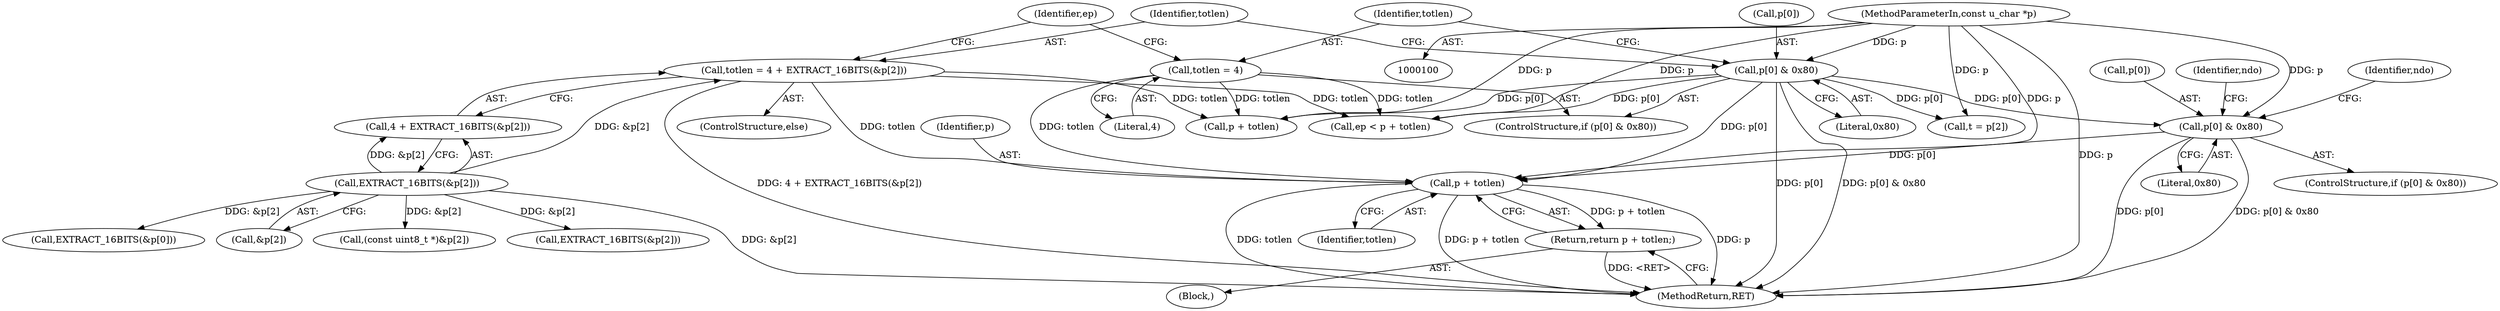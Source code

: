 digraph "0_tcpdump_e0a5a02b0fc1900a69d6c37ed0aab36fb8494e6d@pointer" {
"1000215" [label="(Call,p + totlen)"];
"1000161" [label="(Call,p[0] & 0x80)"];
"1000108" [label="(Call,p[0] & 0x80)"];
"1000102" [label="(MethodParameterIn,const u_char *p)"];
"1000113" [label="(Call,totlen = 4)"];
"1000117" [label="(Call,totlen = 4 + EXTRACT_16BITS(&p[2]))"];
"1000121" [label="(Call,EXTRACT_16BITS(&p[2]))"];
"1000214" [label="(Return,return p + totlen;)"];
"1000122" [label="(Call,&p[2])"];
"1000109" [label="(Call,p[0])"];
"1000117" [label="(Call,totlen = 4 + EXTRACT_16BITS(&p[2]))"];
"1000112" [label="(Literal,0x80)"];
"1000214" [label="(Return,return p + totlen;)"];
"1000178" [label="(Call,(const uint8_t *)&p[2])"];
"1000116" [label="(ControlStructure,else)"];
"1000161" [label="(Call,p[0] & 0x80)"];
"1000119" [label="(Call,4 + EXTRACT_16BITS(&p[2]))"];
"1000216" [label="(Identifier,p)"];
"1000192" [label="(Call,EXTRACT_16BITS(&p[2]))"];
"1000129" [label="(Call,p + totlen)"];
"1000171" [label="(Call,t = p[2])"];
"1000165" [label="(Literal,0x80)"];
"1000115" [label="(Literal,4)"];
"1000118" [label="(Identifier,totlen)"];
"1000189" [label="(Identifier,ndo)"];
"1000104" [label="(Block,)"];
"1000127" [label="(Call,ep < p + totlen)"];
"1000113" [label="(Call,totlen = 4)"];
"1000128" [label="(Identifier,ep)"];
"1000121" [label="(Call,EXTRACT_16BITS(&p[2]))"];
"1000217" [label="(Identifier,totlen)"];
"1000102" [label="(MethodParameterIn,const u_char *p)"];
"1000218" [label="(MethodReturn,RET)"];
"1000215" [label="(Call,p + totlen)"];
"1000162" [label="(Call,p[0])"];
"1000114" [label="(Identifier,totlen)"];
"1000148" [label="(Call,EXTRACT_16BITS(&p[0]))"];
"1000107" [label="(ControlStructure,if (p[0] & 0x80))"];
"1000160" [label="(ControlStructure,if (p[0] & 0x80))"];
"1000169" [label="(Identifier,ndo)"];
"1000108" [label="(Call,p[0] & 0x80)"];
"1000215" -> "1000214"  [label="AST: "];
"1000215" -> "1000217"  [label="CFG: "];
"1000216" -> "1000215"  [label="AST: "];
"1000217" -> "1000215"  [label="AST: "];
"1000214" -> "1000215"  [label="CFG: "];
"1000215" -> "1000218"  [label="DDG: p"];
"1000215" -> "1000218"  [label="DDG: totlen"];
"1000215" -> "1000218"  [label="DDG: p + totlen"];
"1000215" -> "1000214"  [label="DDG: p + totlen"];
"1000161" -> "1000215"  [label="DDG: p[0]"];
"1000102" -> "1000215"  [label="DDG: p"];
"1000108" -> "1000215"  [label="DDG: p[0]"];
"1000113" -> "1000215"  [label="DDG: totlen"];
"1000117" -> "1000215"  [label="DDG: totlen"];
"1000161" -> "1000160"  [label="AST: "];
"1000161" -> "1000165"  [label="CFG: "];
"1000162" -> "1000161"  [label="AST: "];
"1000165" -> "1000161"  [label="AST: "];
"1000169" -> "1000161"  [label="CFG: "];
"1000189" -> "1000161"  [label="CFG: "];
"1000161" -> "1000218"  [label="DDG: p[0]"];
"1000161" -> "1000218"  [label="DDG: p[0] & 0x80"];
"1000108" -> "1000161"  [label="DDG: p[0]"];
"1000102" -> "1000161"  [label="DDG: p"];
"1000108" -> "1000107"  [label="AST: "];
"1000108" -> "1000112"  [label="CFG: "];
"1000109" -> "1000108"  [label="AST: "];
"1000112" -> "1000108"  [label="AST: "];
"1000114" -> "1000108"  [label="CFG: "];
"1000118" -> "1000108"  [label="CFG: "];
"1000108" -> "1000218"  [label="DDG: p[0] & 0x80"];
"1000108" -> "1000218"  [label="DDG: p[0]"];
"1000102" -> "1000108"  [label="DDG: p"];
"1000108" -> "1000127"  [label="DDG: p[0]"];
"1000108" -> "1000129"  [label="DDG: p[0]"];
"1000108" -> "1000171"  [label="DDG: p[0]"];
"1000102" -> "1000100"  [label="AST: "];
"1000102" -> "1000218"  [label="DDG: p"];
"1000102" -> "1000127"  [label="DDG: p"];
"1000102" -> "1000129"  [label="DDG: p"];
"1000102" -> "1000171"  [label="DDG: p"];
"1000113" -> "1000107"  [label="AST: "];
"1000113" -> "1000115"  [label="CFG: "];
"1000114" -> "1000113"  [label="AST: "];
"1000115" -> "1000113"  [label="AST: "];
"1000128" -> "1000113"  [label="CFG: "];
"1000113" -> "1000127"  [label="DDG: totlen"];
"1000113" -> "1000129"  [label="DDG: totlen"];
"1000117" -> "1000116"  [label="AST: "];
"1000117" -> "1000119"  [label="CFG: "];
"1000118" -> "1000117"  [label="AST: "];
"1000119" -> "1000117"  [label="AST: "];
"1000128" -> "1000117"  [label="CFG: "];
"1000117" -> "1000218"  [label="DDG: 4 + EXTRACT_16BITS(&p[2])"];
"1000121" -> "1000117"  [label="DDG: &p[2]"];
"1000117" -> "1000127"  [label="DDG: totlen"];
"1000117" -> "1000129"  [label="DDG: totlen"];
"1000121" -> "1000119"  [label="AST: "];
"1000121" -> "1000122"  [label="CFG: "];
"1000122" -> "1000121"  [label="AST: "];
"1000119" -> "1000121"  [label="CFG: "];
"1000121" -> "1000218"  [label="DDG: &p[2]"];
"1000121" -> "1000119"  [label="DDG: &p[2]"];
"1000121" -> "1000148"  [label="DDG: &p[2]"];
"1000121" -> "1000178"  [label="DDG: &p[2]"];
"1000121" -> "1000192"  [label="DDG: &p[2]"];
"1000214" -> "1000104"  [label="AST: "];
"1000218" -> "1000214"  [label="CFG: "];
"1000214" -> "1000218"  [label="DDG: <RET>"];
}
